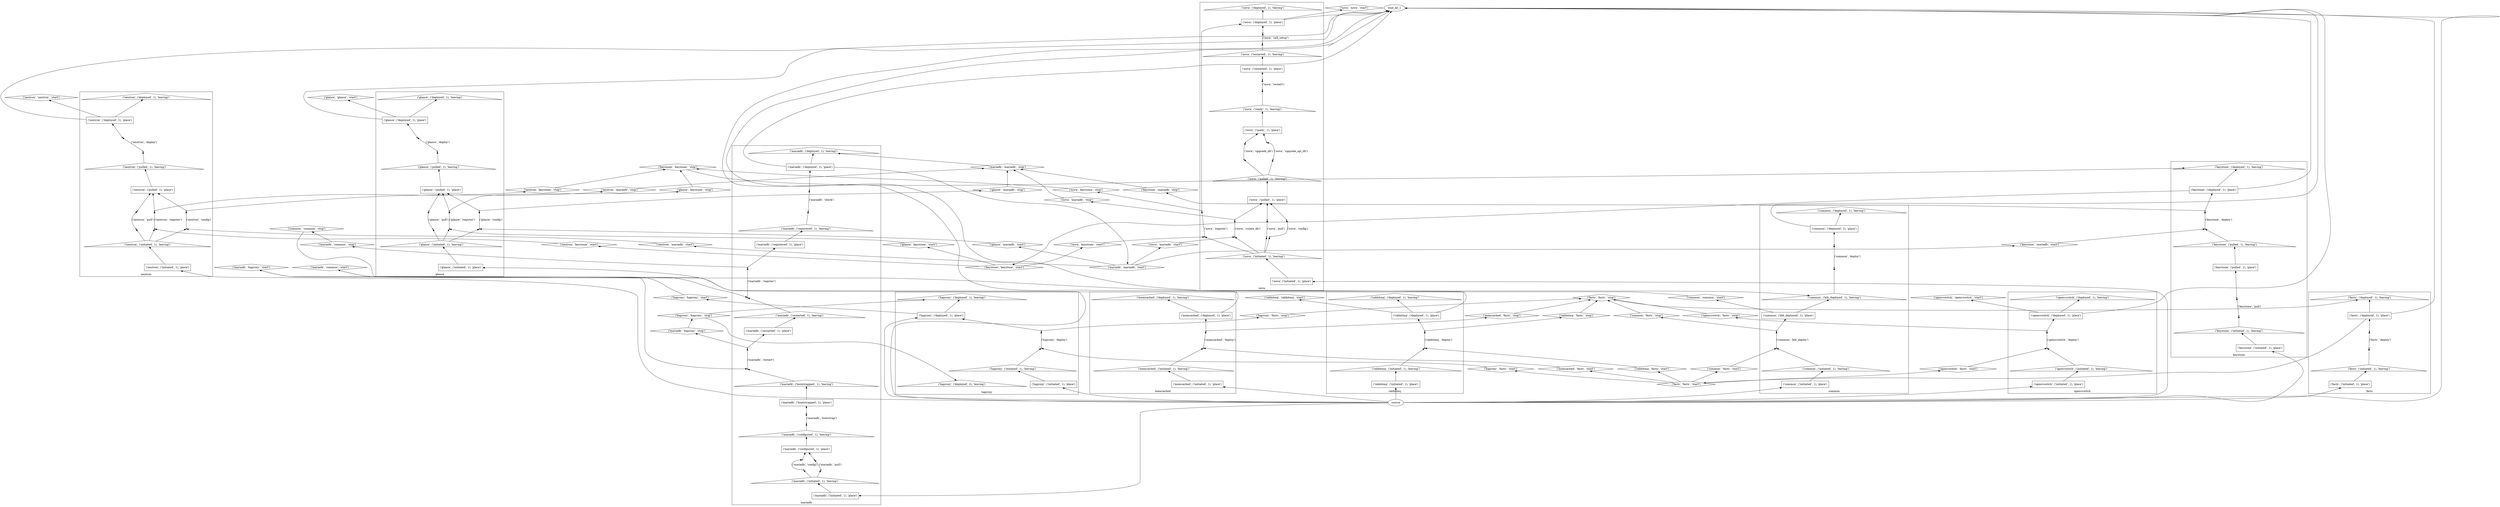 digraph G {
	rankdir=BT;
	subgraph cluster_1 {
		color = black;
		label = "facts";
		v104 [label="('facts', ('deployed', 1), 'place')"] [shape=box];
		v5 [label="('facts', ('deploy', 1), 'beginning')"] [shape=point];
		v73 [label="('facts', ('initiated', 1), 'place')"] [shape=box];
		v24 [label="('facts', ('initiated', 1), 'leaving')"] [shape=triangle];
		v156 [label="('facts', ('deployed', 1), 'leaving')"] [shape=triangle];
		v159 [label="('facts', ('deploy', 1), 'end')"] [shape=point];
		v73 -> v24 [label=""];
		v104 -> v156 [label=""];
		v24 -> v5 [label=""];
		v5 -> v159 [label="('facts', 'deploy')"];
		v159 -> v104 [label=""];
	}
	subgraph cluster_2 {
		color = black;
		label = "common";
		v57 [label="('common', ('initiated', 1), 'leaving')"] [shape=triangle];
		v137 [label="('common', ('ktb_deployed', 1), 'place')"] [shape=box];
		v127 [label="('common', ('deployed', 1), 'leaving')"] [shape=triangle];
		v130 [label="('common', ('ktb_deploy', 1), 'end')"] [shape=point];
		v6 [label="('common', ('deploy', 1), 'end')"] [shape=point];
		v120 [label="('common', ('deployed', 1), 'place')"] [shape=box];
		v134 [label="('common', ('ktb_deployed', 1), 'leaving')"] [shape=triangle];
		v89 [label="('common', ('ktb_deploy', 1), 'beginning')"] [shape=point];
		v161 [label="('common', ('deploy', 1), 'beginning')"] [shape=point];
		v16 [label="('common', ('initiated', 1), 'place')"] [shape=box];
		v16 -> v57 [label=""];
		v120 -> v127 [label=""];
		v57 -> v89 [label=""];
		v137 -> v134 [label=""];
		v134 -> v161 [label=""];
		v89 -> v130 [label="('common', 'ktb_deploy')"];
		v130 -> v137 [label=""];
		v161 -> v6 [label="('common', 'deploy')"];
		v6 -> v120 [label=""];
	}
	subgraph cluster_3 {
		color = black;
		label = "haproxy";
		v99 [label="('haproxy', ('deploy', 1), 'beginning')"] [shape=point];
		v149 [label="('haproxy', ('initiated', 1), 'leaving')"] [shape=triangle];
		v60 [label="('haproxy', ('deployed', 1), 'place')"] [shape=box];
		v76 [label="('haproxy', ('deploy', 1), 'end')"] [shape=point];
		v108 [label="('haproxy', ('initiated', 1), 'place')"] [shape=box];
		v11 [label="('haproxy', ('deployed', 1), 'leaving')"] [shape=triangle];
		v15 [label="('haproxy', ('deployed', 2), 'leaving')"] [shape=triangle];
		v108 -> v149 [label=""];
		v60 -> v11 [label=""];
		v149 -> v99 [label=""];
		v99 -> v76 [label="('haproxy', 'deploy')"];
		v76 -> v60 [label=""];
	}
	subgraph cluster_4 {
		color = black;
		label = "memcached";
		v0 [label="('memcached', ('initiated', 1), 'leaving')"] [shape=triangle];
		v138 [label="('memcached', ('deployed', 1), 'leaving')"] [shape=triangle];
		v21 [label="('memcached', ('deploy', 1), 'end')"] [shape=point];
		v133 [label="('memcached', ('deployed', 1), 'place')"] [shape=box];
		v147 [label="('memcached', ('deploy', 1), 'beginning')"] [shape=point];
		v91 [label="('memcached', ('initiated', 1), 'place')"] [shape=box];
		v91 -> v0 [label=""];
		v133 -> v138 [label=""];
		v0 -> v147 [label=""];
		v147 -> v21 [label="('memcached', 'deploy')"];
		v21 -> v133 [label=""];
	}
	subgraph cluster_5 {
		color = black;
		label = "mariadb";
		v92 [label="('mariadb', ('configured', 1), 'place')"] [shape=box];
		v4 [label="('mariadb', ('register', 1), 'beginning')"] [shape=point];
		v53 [label="('mariadb', ('deployed', 1), 'place')"] [shape=box];
		v13 [label="('mariadb', ('register', 1), 'end')"] [shape=point];
		v141 [label="('mariadb', ('bootstrapped', 1), 'place')"] [shape=box];
		v97 [label="('mariadb', ('restart', 1), 'end')"] [shape=point];
		v143 [label="('mariadb', ('initiated', 1), 'place')"] [shape=box];
		v103 [label="('mariadb', ('bootstrapped', 1), 'leaving')"] [shape=triangle];
		v25 [label="('mariadb', ('configured', 1), 'leaving')"] [shape=triangle];
		v62 [label="('mariadb', ('config', 1), 'beginning')"] [shape=point];
		v28 [label="('mariadb', ('bootstrap', 1), 'beginning')"] [shape=point];
		v110 [label="('mariadb', ('pull', 1), 'beginning')"] [shape=point];
		v113 [label="('mariadb', ('config', 1), 'end')"] [shape=point];
		v117 [label="('mariadb', ('initiated', 1), 'leaving')"] [shape=triangle];
		v78 [label="('mariadb', ('check', 1), 'end')"] [shape=point];
		v122 [label="('mariadb', ('registered', 1), 'place')"] [shape=box];
		v162 [label="('mariadb', ('registered', 1), 'leaving')"] [shape=triangle];
		v83 [label="('mariadb', ('restarted', 1), 'leaving')"] [shape=triangle];
		v164 [label="('mariadb', ('restarted', 1), 'place')"] [shape=box];
		v126 [label="('mariadb', ('check', 1), 'beginning')"] [shape=point];
		v42 [label="('mariadb', ('pull', 1), 'end')"] [shape=point];
		v128 [label="('mariadb', ('bootstrap', 1), 'end')"] [shape=point];
		v47 [label="('mariadb', ('deployed', 1), 'leaving')"] [shape=triangle];
		v87 [label="('mariadb', ('restart', 1), 'beginning')"] [shape=point];
		v143 -> v117 [label=""];
		v53 -> v47 [label=""];
		v117 -> v62 [label=""];
		v117 -> v110 [label=""];
		v92 -> v25 [label=""];
		v25 -> v28 [label=""];
		v62 -> v113 [label="('mariadb', 'config')"];
		v113 -> v92 [label=""];
		v110 -> v42 [label="('mariadb', 'pull')"];
		v42 -> v92 [label=""];
		v141 -> v103 [label=""];
		v103 -> v87 [label=""];
		v28 -> v128 [label="('mariadb', 'bootstrap')"];
		v128 -> v141 [label=""];
		v164 -> v83 [label=""];
		v83 -> v4 [label=""];
		v87 -> v97 [label="('mariadb', 'restart')"];
		v97 -> v164 [label=""];
		v122 -> v162 [label=""];
		v162 -> v126 [label=""];
		v4 -> v13 [label="('mariadb', 'register')"];
		v13 -> v122 [label=""];
		v126 -> v78 [label="('mariadb', 'check')"];
		v78 -> v53 [label=""];
	}
	subgraph cluster_6 {
		color = black;
		label = "rabbitmq";
		v112 [label="('rabbitmq', ('deployed', 1), 'leaving')"] [shape=triangle];
		v150 [label="('rabbitmq', ('deploy', 1), 'beginning')"] [shape=point];
		v70 [label="('rabbitmq', ('initiated', 1), 'leaving')"] [shape=triangle];
		v9 [label="('rabbitmq', ('deploy', 1), 'end')"] [shape=point];
		v29 [label="('rabbitmq', ('initiated', 1), 'place')"] [shape=box];
		v148 [label="('rabbitmq', ('deployed', 1), 'place')"] [shape=box];
		v29 -> v70 [label=""];
		v148 -> v112 [label=""];
		v70 -> v150 [label=""];
		v150 -> v9 [label="('rabbitmq', 'deploy')"];
		v9 -> v148 [label=""];
	}
	subgraph cluster_7 {
		color = black;
		label = "keystone";
		v17 [label="('keystone', ('pull', 1), 'beginning')"] [shape=point];
		v124 [label="('keystone', ('deploy', 1), 'beginning')"] [shape=point];
		v165 [label="('keystone', ('pulled', 1), 'leaving')"] [shape=triangle];
		v125 [label="('keystone', ('deployed', 1), 'leaving')"] [shape=triangle];
		v139 [label="('keystone', ('pull', 1), 'end')"] [shape=point];
		v35 [label="('keystone', ('deploy', 1), 'end')"] [shape=point];
		v119 [label="('keystone', ('pulled', 1), 'place')"] [shape=box];
		v154 [label="('keystone', ('deployed', 1), 'place')"] [shape=box];
		v121 [label="('keystone', ('initiated', 1), 'place')"] [shape=box];
		v163 [label="('keystone', ('initiated', 1), 'leaving')"] [shape=triangle];
		v121 -> v163 [label=""];
		v154 -> v125 [label=""];
		v163 -> v17 [label=""];
		v119 -> v165 [label=""];
		v165 -> v124 [label=""];
		v17 -> v139 [label="('keystone', 'pull')"];
		v139 -> v119 [label=""];
		v124 -> v35 [label="('keystone', 'deploy')"];
		v35 -> v154 [label=""];
	}
	subgraph cluster_8 {
		color = black;
		label = "openvswitch";
		v98 [label="('openvswitch', ('deployed', 1), 'place')"] [shape=box];
		v31 [label="('openvswitch', ('deploy', 1), 'end')"] [shape=point];
		v168 [label="('openvswitch', ('initiated', 1), 'place')"] [shape=box];
		v8 [label="('openvswitch', ('deploy', 1), 'beginning')"] [shape=point];
		v81 [label="('openvswitch', ('initiated', 1), 'leaving')"] [shape=triangle];
		v142 [label="('openvswitch', ('deployed', 1), 'leaving')"] [shape=triangle];
		v168 -> v81 [label=""];
		v98 -> v142 [label=""];
		v81 -> v8 [label=""];
		v8 -> v31 [label="('openvswitch', 'deploy')"];
		v31 -> v98 [label=""];
	}
	subgraph cluster_9 {
		color = black;
		label = "glance";
		v114 [label="('glance', ('pull', 1), 'beginning')"] [shape=point];
		v102 [label="('glance', ('register', 1), 'end')"] [shape=point];
		v41 [label="('glance', ('config', 1), 'beginning')"] [shape=point];
		v1 [label="('glance', ('deploy', 1), 'beginning')"] [shape=point];
		v105 [label="('glance', ('initiated', 1), 'leaving')"] [shape=triangle];
		v34 [label="('glance', ('pulled', 1), 'leaving')"] [shape=triangle];
		v74 [label="('glance', ('deployed', 1), 'leaving')"] [shape=triangle];
		v61 [label="('glance', ('pulled', 1), 'place')"] [shape=box];
		v23 [label="('glance', ('deployed', 1), 'place')"] [shape=box];
		v94 [label="('glance', ('pull', 1), 'end')"] [shape=point];
		v63 [label="('glance', ('register', 1), 'beginning')"] [shape=point];
		v158 [label="('glance', ('config', 1), 'end')"] [shape=point];
		v155 [label="('glance', ('initiated', 1), 'place')"] [shape=box];
		v37 [label="('glance', ('deploy', 1), 'end')"] [shape=point];
		v155 -> v105 [label=""];
		v23 -> v74 [label=""];
		v105 -> v41 [label=""];
		v105 -> v63 [label=""];
		v105 -> v114 [label=""];
		v61 -> v34 [label=""];
		v34 -> v1 [label=""];
		v41 -> v158 [label="('glance', 'config')"];
		v158 -> v61 [label=""];
		v63 -> v102 [label="('glance', 'register')"];
		v102 -> v61 [label=""];
		v114 -> v94 [label="('glance', 'pull')"];
		v94 -> v61 [label=""];
		v1 -> v37 [label="('glance', 'deploy')"];
		v37 -> v23 [label=""];
	}
	subgraph cluster_10 {
		color = black;
		label = "neutron";
		v100 [label="('neutron', ('pull', 1), 'beginning')"] [shape=point];
		v166 [label="('neutron', ('deploy', 1), 'beginning')"] [shape=point];
		v136 [label="('neutron', ('initiated', 1), 'leaving')"] [shape=triangle];
		v43 [label="('neutron', ('pulled', 1), 'place')"] [shape=box];
		v71 [label="('neutron', ('config', 1), 'beginning')"] [shape=point];
		v115 [label="('neutron', ('register', 1), 'end')"] [shape=point];
		v169 [label="('neutron', ('deployed', 1), 'place')"] [shape=box];
		v79 [label="('neutron', ('deployed', 1), 'leaving')"] [shape=triangle];
		v77 [label="('neutron', ('pull', 1), 'end')"] [shape=point];
		v132 [label="('neutron', ('initiated', 1), 'place')"] [shape=box];
		v7 [label="('neutron', ('deploy', 1), 'end')"] [shape=point];
		v38 [label="('neutron', ('pulled', 1), 'leaving')"] [shape=triangle];
		v80 [label="('neutron', ('config', 1), 'end')"] [shape=point];
		v65 [label="('neutron', ('register', 1), 'beginning')"] [shape=point];
		v132 -> v136 [label=""];
		v169 -> v79 [label=""];
		v136 -> v71 [label=""];
		v136 -> v65 [label=""];
		v136 -> v100 [label=""];
		v43 -> v38 [label=""];
		v38 -> v166 [label=""];
		v71 -> v80 [label="('neutron', 'config')"];
		v80 -> v43 [label=""];
		v65 -> v115 [label="('neutron', 'register')"];
		v115 -> v43 [label=""];
		v100 -> v77 [label="('neutron', 'pull')"];
		v77 -> v43 [label=""];
		v166 -> v7 [label="('neutron', 'deploy')"];
		v7 -> v169 [label=""];
	}
	subgraph cluster_11 {
		color = black;
		label = "nova";
		v3 [label="('nova', ('config', 1), 'beginning')"] [shape=point];
		v93 [label="('nova', ('deployed', 1), 'place')"] [shape=box];
		v55 [label="('nova', ('pulled', 1), 'place')"] [shape=box];
		v10 [label="('nova', ('register', 1), 'beginning')"] [shape=point];
		v14 [label="('nova', ('cell_setup', 1), 'end')"] [shape=point];
		v106 [label="('nova', ('restart', 1), 'beginning')"] [shape=point];
		v145 [label="('nova', ('deployed', 1), 'leaving')"] [shape=triangle];
		v22 [label="('nova', ('pulled', 1), 'leaving')"] [shape=triangle];
		v107 [label="('nova', ('create_db', 1), 'end')"] [shape=point];
		v27 [label="('nova', ('config', 1), 'end')"] [shape=point];
		v111 [label="('nova', ('ready', 1), 'leaving')"] [shape=triangle];
		v66 [label="('nova', ('restarted', 1), 'place')"] [shape=box];
		v67 [label="('nova', ('restart', 1), 'end')"] [shape=point];
		v30 [label="('nova', ('restarted', 1), 'leaving')"] [shape=triangle];
		v151 [label="('nova', ('register', 1), 'end')"] [shape=point];
		v152 [label="('nova', ('ready', 1), 'place')"] [shape=box];
		v72 [label="('nova', ('initiated', 1), 'leaving')"] [shape=triangle];
		v116 [label="('nova', ('upgrade_db', 1), 'beginning')"] [shape=point];
		v153 [label="('nova', ('upgrade_api_db', 1), 'end')"] [shape=point];
		v40 [label="('nova', ('create_db', 1), 'beginning')"] [shape=point];
		v167 [label="('nova', ('pull', 1), 'beginning')"] [shape=point];
		v170 [label="('nova', ('cell_setup', 1), 'beginning')"] [shape=point];
		v48 [label="('nova', ('pull', 1), 'end')"] [shape=point];
		v172 [label="('nova', ('initiated', 1), 'place')"] [shape=box];
		v90 [label="('nova', ('upgrade_db', 1), 'end')"] [shape=point];
		v173 [label="('nova', ('upgrade_api_db', 1), 'beginning')"] [shape=point];
		v172 -> v72 [label=""];
		v93 -> v145 [label=""];
		v72 -> v3 [label=""];
		v72 -> v10 [label=""];
		v72 -> v40 [label=""];
		v72 -> v167 [label=""];
		v55 -> v22 [label=""];
		v22 -> v173 [label=""];
		v22 -> v116 [label=""];
		v3 -> v27 [label="('nova', 'config')"];
		v27 -> v55 [label=""];
		v10 -> v151 [label="('nova', 'register')"];
		v151 -> v93 [label=""];
		v40 -> v107 [label="('nova', 'create_db')"];
		v107 -> v55 [label=""];
		v167 -> v48 [label="('nova', 'pull')"];
		v48 -> v55 [label=""];
		v152 -> v111 [label=""];
		v111 -> v106 [label=""];
		v173 -> v153 [label="('nova', 'upgrade_api_db')"];
		v153 -> v152 [label=""];
		v116 -> v90 [label="('nova', 'upgrade_db')"];
		v90 -> v152 [label=""];
		v66 -> v30 [label=""];
		v30 -> v170 [label=""];
		v106 -> v67 [label="('nova', 'restart')"];
		v67 -> v66 [label=""];
		v170 -> v14 [label="('nova', 'cell_setup')"];
		v14 -> v93 [label=""];
	}
	v51 [label="source"] [shape=oval];
	v118 [label="('facts', 'facts', 'start')"] [shape=diamond];
	v59 [label="('common', 'facts', 'start')"] [shape=diamond];
	v33 [label="('facts', 'facts', 'stop')"] [shape=diamond];
	v88 [label="('common', 'facts', 'stop')"] [shape=diamond];
	v75 [label="('haproxy', 'facts', 'start')"] [shape=diamond];
	v160 [label="('haproxy', 'facts', 'stop')"] [shape=diamond];
	v52 [label="('memcached', 'facts', 'start')"] [shape=diamond];
	v95 [label="('memcached', 'facts', 'stop')"] [shape=diamond];
	v144 [label="('rabbitmq', 'facts', 'start')"] [shape=diamond];
	v96 [label="('rabbitmq', 'facts', 'stop')"] [shape=diamond];
	v45 [label="('openvswitch', 'facts', 'start')"] [shape=diamond];
	v68 [label="('openvswitch', 'facts', 'stop')"] [shape=diamond];
	v26 [label="('common', 'common', 'start')"] [shape=diamond];
	v86 [label="('mariadb', 'common', 'start')"] [shape=diamond];
	v129 [label="('common', 'common', 'stop')"] [shape=diamond];
	v82 [label="('mariadb', 'common', 'stop')"] [shape=diamond];
	v131 [label="('haproxy', 'haproxy', 'start')"] [shape=diamond];
	v69 [label="('mariadb', 'haproxy', 'start')"] [shape=diamond];
	v84 [label="('haproxy', 'haproxy', 'stop')"] [shape=diamond];
	v46 [label="('mariadb', 'haproxy', 'stop')"] [shape=diamond];
	v39 [label="('mariadb', 'mariadb', 'start')"] [shape=diamond];
	v123 [label="('keystone', 'mariadb', 'start')"] [shape=diamond];
	v85 [label="('mariadb', 'mariadb', 'stop')"] [shape=diamond];
	v36 [label="('keystone', 'mariadb', 'stop')"] [shape=diamond];
	v64 [label="('glance', 'mariadb', 'start')"] [shape=diamond];
	v135 [label="('glance', 'mariadb', 'stop')"] [shape=diamond];
	v49 [label="('neutron', 'mariadb', 'start')"] [shape=diamond];
	v20 [label="('neutron', 'mariadb', 'stop')"] [shape=diamond];
	v12 [label="('nova', 'mariadb', 'start')"] [shape=diamond];
	v101 [label="('nova', 'mariadb', 'stop')"] [shape=diamond];
	v54 [label="('keystone', 'keystone', 'start')"] [shape=diamond];
	v50 [label="('glance', 'keystone', 'start')"] [shape=diamond];
	v58 [label="('keystone', 'keystone', 'stop')"] [shape=diamond];
	v18 [label="('glance', 'keystone', 'stop')"] [shape=diamond];
	v171 [label="('neutron', 'keystone', 'start')"] [shape=diamond];
	v32 [label="('neutron', 'keystone', 'stop')"] [shape=diamond];
	v56 [label="('nova', 'keystone', 'start')"] [shape=diamond];
	v2 [label="('nova', 'keystone', 'stop')"] [shape=diamond];
	v140 [label="wait_all_1"] [shape=oval];
	v19 [label="('rabbitmq', 'rabbitmq', 'start')"] [shape=diamond];
	v157 [label="('openvswitch', 'openvswitch', 'start')"] [shape=diamond];
	v146 [label="('glance', 'glance', 'start')"] [shape=diamond];
	v44 [label="('neutron', 'neutron', 'start')"] [shape=diamond];
	v109 [label="('nova', 'nova', 'start')"] [shape=diamond];
	v51 -> v73 [label=""];
	v51 -> v16 [label=""];
	v51 -> v108 [label=""];
	v51 -> v91 [label=""];
	v51 -> v143 [label=""];
	v51 -> v29 [label=""];
	v51 -> v121 [label=""];
	v51 -> v168 [label=""];
	v51 -> v60 [label=""];
	v51 -> v155 [label=""];
	v51 -> v132 [label=""];
	v51 -> v172 [label=""];
	v51 -> v140 [label=""];
	v118 -> v59 [label=""];
	v118 -> v75 [label=""];
	v118 -> v52 [label=""];
	v118 -> v144 [label=""];
	v118 -> v45 [label=""];
	v59 -> v89 [label=""];
	v33 -> v156 [label=""];
	v88 -> v33 [label=""];
	v75 -> v99 [label=""];
	v160 -> v33 [label=""];
	v52 -> v147 [label=""];
	v95 -> v33 [label=""];
	v144 -> v150 [label=""];
	v96 -> v33 [label=""];
	v45 -> v8 [label=""];
	v68 -> v33 [label=""];
	v26 -> v86 [label=""];
	v86 -> v4 [label=""];
	v129 -> v134 [label=""];
	v82 -> v129 [label=""];
	v131 -> v69 [label=""];
	v69 -> v87 [label=""];
	v84 -> v11 [label=""];
	v84 -> v15 [label=""];
	v46 -> v84 [label=""];
	v39 -> v123 [label=""];
	v39 -> v64 [label=""];
	v39 -> v49 [label=""];
	v39 -> v12 [label=""];
	v123 -> v124 [label=""];
	v85 -> v47 [label=""];
	v36 -> v85 [label=""];
	v64 -> v41 [label=""];
	v135 -> v85 [label=""];
	v49 -> v71 [label=""];
	v20 -> v85 [label=""];
	v12 -> v40 [label=""];
	v101 -> v85 [label=""];
	v54 -> v50 [label=""];
	v54 -> v171 [label=""];
	v54 -> v56 [label=""];
	v50 -> v63 [label=""];
	v58 -> v125 [label=""];
	v18 -> v58 [label=""];
	v171 -> v65 [label=""];
	v32 -> v58 [label=""];
	v56 -> v10 [label=""];
	v2 -> v58 [label=""];
	v60 -> v131 [label=""];
	v104 -> v140 [label=""];
	v104 -> v118 [label=""];
	v120 -> v140 [label=""];
	v133 -> v140 [label=""];
	v53 -> v140 [label=""];
	v53 -> v39 [label=""];
	v148 -> v140 [label=""];
	v148 -> v19 [label=""];
	v154 -> v140 [label=""];
	v154 -> v54 [label=""];
	v98 -> v140 [label=""];
	v98 -> v157 [label=""];
	v23 -> v140 [label=""];
	v23 -> v146 [label=""];
	v169 -> v140 [label=""];
	v169 -> v44 [label=""];
	v93 -> v140 [label=""];
	v93 -> v109 [label=""];
	v137 -> v26 [label=""];
	v130 -> v88 [label=""];
	v76 -> v160 [label=""];
	v21 -> v95 [label=""];
	v97 -> v46 [label=""];
	v13 -> v82 [label=""];
	v9 -> v96 [label=""];
	v35 -> v36 [label=""];
	v31 -> v68 [label=""];
	v158 -> v135 [label=""];
	v102 -> v18 [label=""];
	v80 -> v20 [label=""];
	v115 -> v32 [label=""];
	v151 -> v2 [label=""];
	v107 -> v101 [label=""];
}
